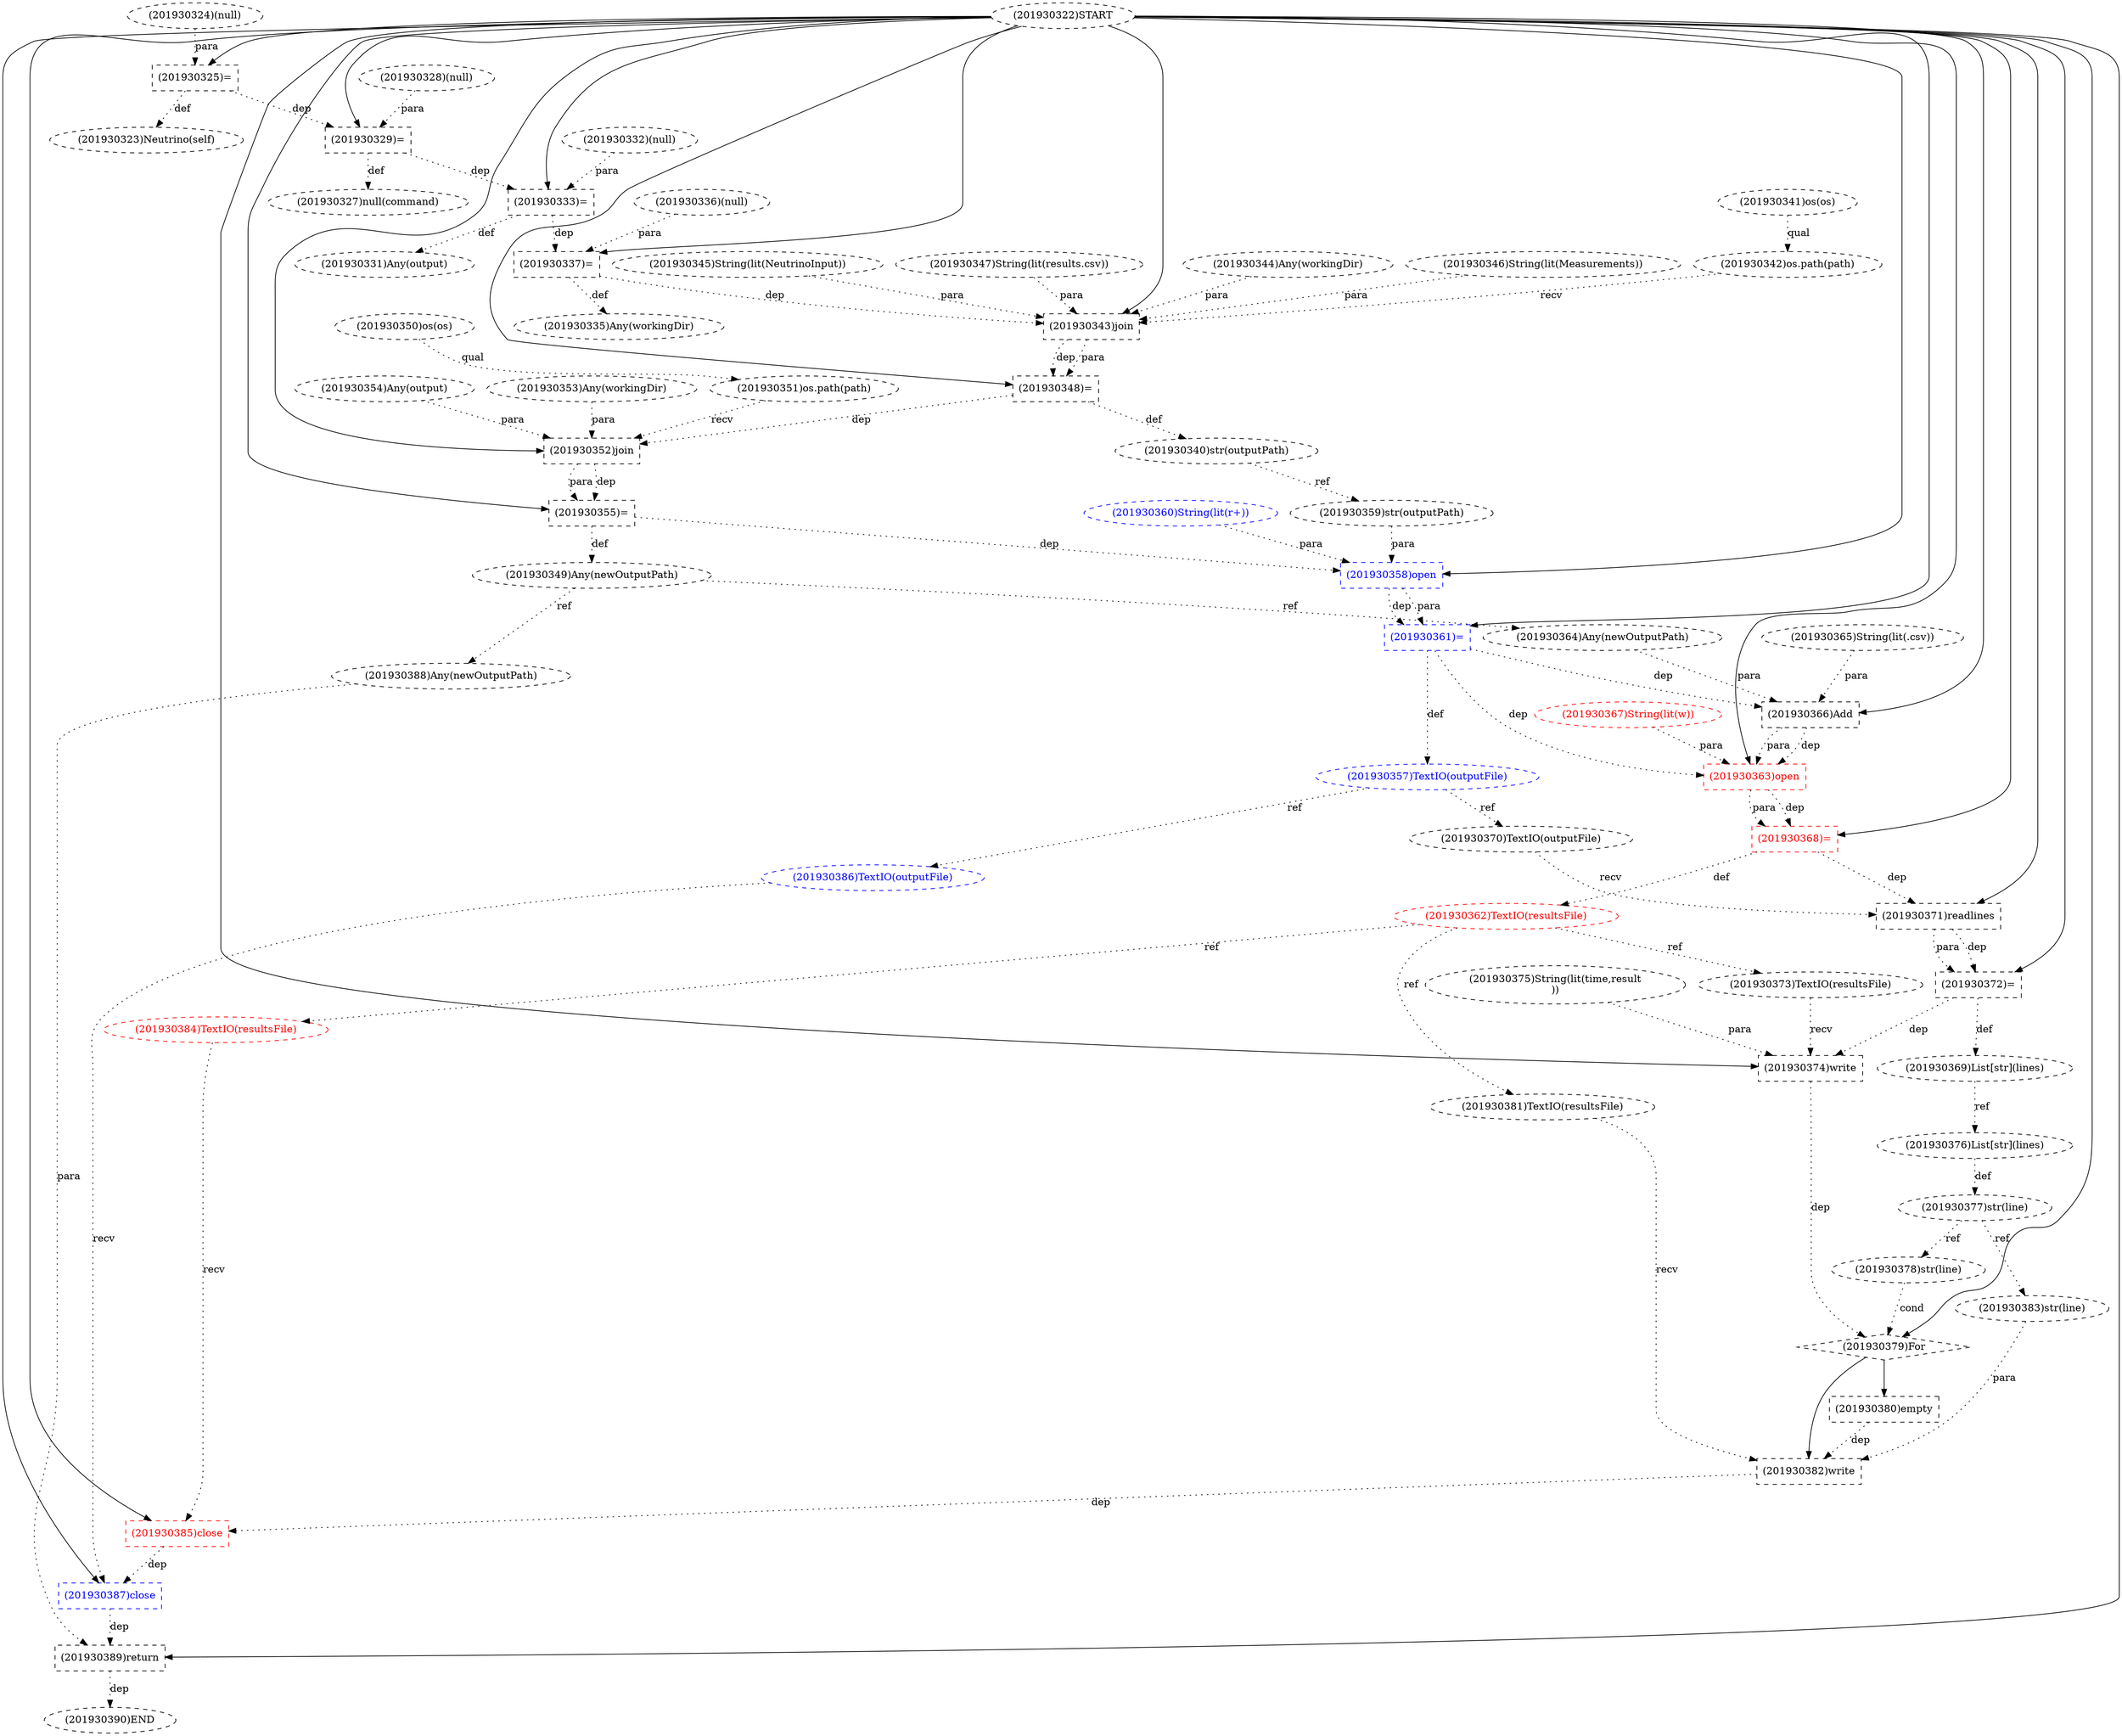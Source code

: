 digraph G {
1 [label="(201930349)Any(newOutputPath)" shape=ellipse style=dashed]
2 [label="(201930335)Any(workingDir)" shape=ellipse style=dashed]
3 [label="(201930365)String(lit(.csv))" shape=ellipse style=dashed]
4 [label="(201930345)String(lit(NeutrinoInput))" shape=ellipse style=dashed]
5 [label="(201930385)close" shape=box style=dashed color=red fontcolor=red]
6 [label="(201930367)String(lit(w))" shape=ellipse style=dashed color=red fontcolor=red]
7 [label="(201930324)(null)" shape=ellipse style=dashed]
8 [label="(201930360)String(lit(r+))" shape=ellipse style=dashed color=blue fontcolor=blue]
9 [label="(201930351)os.path(path)" shape=ellipse style=dashed]
10 [label="(201930340)str(outputPath)" shape=ellipse style=dashed]
11 [label="(201930347)String(lit(results.csv))" shape=ellipse style=dashed]
12 [label="(201930381)TextIO(resultsFile)" shape=ellipse style=dashed]
13 [label="(201930332)(null)" shape=ellipse style=dashed]
14 [label="(201930344)Any(workingDir)" shape=ellipse style=dashed]
15 [label="(201930366)Add" shape=box style=dashed]
16 [label="(201930374)write" shape=box style=dashed]
17 [label="(201930348)=" shape=box style=dashed]
18 [label="(201930389)return" shape=box style=dashed]
19 [label="(201930373)TextIO(resultsFile)" shape=ellipse style=dashed]
20 [label="(201930375)String(lit(time,result
))" shape=ellipse style=dashed]
21 [label="(201930377)str(line)" shape=ellipse style=dashed]
22 [label="(201930390)END" style=dashed]
23 [label="(201930362)TextIO(resultsFile)" shape=ellipse style=dashed color=red fontcolor=red]
24 [label="(201930376)List[str](lines)" shape=ellipse style=dashed]
25 [label="(201930337)=" shape=box style=dashed]
26 [label="(201930370)TextIO(outputFile)" shape=ellipse style=dashed]
27 [label="(201930346)String(lit(Measurements))" shape=ellipse style=dashed]
28 [label="(201930383)str(line)" shape=ellipse style=dashed]
29 [label="(201930359)str(outputPath)" shape=ellipse style=dashed]
30 [label="(201930328)(null)" shape=ellipse style=dashed]
31 [label="(201930331)Any(output)" shape=ellipse style=dashed]
32 [label="(201930343)join" shape=box style=dashed]
33 [label="(201930384)TextIO(resultsFile)" shape=ellipse style=dashed color=red fontcolor=red]
34 [label="(201930350)os(os)" shape=ellipse style=dashed]
35 [label="(201930355)=" shape=box style=dashed]
36 [label="(201930388)Any(newOutputPath)" shape=ellipse style=dashed]
37 [label="(201930342)os.path(path)" shape=ellipse style=dashed]
38 [label="(201930341)os(os)" shape=ellipse style=dashed]
39 [label="(201930358)open" shape=box style=dashed color=blue fontcolor=blue]
40 [label="(201930371)readlines" shape=box style=dashed]
41 [label="(201930380)empty" shape=box style=dashed]
42 [label="(201930387)close" shape=box style=dashed color=blue fontcolor=blue]
43 [label="(201930323)Neutrino(self)" shape=ellipse style=dashed]
44 [label="(201930327)null(command)" shape=ellipse style=dashed]
45 [label="(201930329)=" shape=box style=dashed]
46 [label="(201930379)For" shape=diamond style=dashed]
47 [label="(201930322)START" style=dashed]
48 [label="(201930352)join" shape=box style=dashed]
49 [label="(201930386)TextIO(outputFile)" shape=ellipse style=dashed color=blue fontcolor=blue]
50 [label="(201930354)Any(output)" shape=ellipse style=dashed]
51 [label="(201930357)TextIO(outputFile)" shape=ellipse style=dashed color=blue fontcolor=blue]
52 [label="(201930372)=" shape=box style=dashed]
53 [label="(201930364)Any(newOutputPath)" shape=ellipse style=dashed]
54 [label="(201930369)List[str](lines)" shape=ellipse style=dashed]
55 [label="(201930336)(null)" shape=ellipse style=dashed]
56 [label="(201930382)write" shape=box style=dashed]
57 [label="(201930361)=" shape=box style=dashed color=blue fontcolor=blue]
58 [label="(201930363)open" shape=box style=dashed color=red fontcolor=red]
59 [label="(201930368)=" shape=box style=dashed color=red fontcolor=red]
60 [label="(201930378)str(line)" shape=ellipse style=dashed]
61 [label="(201930325)=" shape=box style=dashed]
62 [label="(201930353)Any(workingDir)" shape=ellipse style=dashed]
63 [label="(201930333)=" shape=box style=dashed]
35 -> 1 [label="def" style=dotted];
25 -> 2 [label="def" style=dotted];
47 -> 5 [label="" style=solid];
33 -> 5 [label="recv" style=dotted];
56 -> 5 [label="dep" style=dotted];
34 -> 9 [label="qual" style=dotted];
17 -> 10 [label="def" style=dotted];
23 -> 12 [label="ref" style=dotted];
47 -> 15 [label="" style=solid];
53 -> 15 [label="para" style=dotted];
3 -> 15 [label="para" style=dotted];
57 -> 15 [label="dep" style=dotted];
47 -> 16 [label="" style=solid];
19 -> 16 [label="recv" style=dotted];
20 -> 16 [label="para" style=dotted];
52 -> 16 [label="dep" style=dotted];
47 -> 17 [label="" style=solid];
32 -> 17 [label="dep" style=dotted];
32 -> 17 [label="para" style=dotted];
47 -> 18 [label="" style=solid];
36 -> 18 [label="para" style=dotted];
42 -> 18 [label="dep" style=dotted];
23 -> 19 [label="ref" style=dotted];
24 -> 21 [label="def" style=dotted];
18 -> 22 [label="dep" style=dotted];
59 -> 23 [label="def" style=dotted];
54 -> 24 [label="ref" style=dotted];
47 -> 25 [label="" style=solid];
55 -> 25 [label="para" style=dotted];
63 -> 25 [label="dep" style=dotted];
51 -> 26 [label="ref" style=dotted];
21 -> 28 [label="ref" style=dotted];
10 -> 29 [label="ref" style=dotted];
63 -> 31 [label="def" style=dotted];
47 -> 32 [label="" style=solid];
37 -> 32 [label="recv" style=dotted];
14 -> 32 [label="para" style=dotted];
4 -> 32 [label="para" style=dotted];
27 -> 32 [label="para" style=dotted];
11 -> 32 [label="para" style=dotted];
25 -> 32 [label="dep" style=dotted];
23 -> 33 [label="ref" style=dotted];
47 -> 35 [label="" style=solid];
48 -> 35 [label="dep" style=dotted];
48 -> 35 [label="para" style=dotted];
1 -> 36 [label="ref" style=dotted];
38 -> 37 [label="qual" style=dotted];
47 -> 39 [label="" style=solid];
29 -> 39 [label="para" style=dotted];
8 -> 39 [label="para" style=dotted];
35 -> 39 [label="dep" style=dotted];
47 -> 40 [label="" style=solid];
26 -> 40 [label="recv" style=dotted];
59 -> 40 [label="dep" style=dotted];
46 -> 41 [label="" style=solid];
47 -> 42 [label="" style=solid];
49 -> 42 [label="recv" style=dotted];
5 -> 42 [label="dep" style=dotted];
61 -> 43 [label="def" style=dotted];
45 -> 44 [label="def" style=dotted];
47 -> 45 [label="" style=solid];
30 -> 45 [label="para" style=dotted];
61 -> 45 [label="dep" style=dotted];
47 -> 46 [label="" style=solid];
60 -> 46 [label="cond" style=dotted];
16 -> 46 [label="dep" style=dotted];
47 -> 48 [label="" style=solid];
9 -> 48 [label="recv" style=dotted];
62 -> 48 [label="para" style=dotted];
50 -> 48 [label="para" style=dotted];
17 -> 48 [label="dep" style=dotted];
51 -> 49 [label="ref" style=dotted];
57 -> 51 [label="def" style=dotted];
47 -> 52 [label="" style=solid];
40 -> 52 [label="dep" style=dotted];
40 -> 52 [label="para" style=dotted];
1 -> 53 [label="ref" style=dotted];
52 -> 54 [label="def" style=dotted];
46 -> 56 [label="" style=solid];
12 -> 56 [label="recv" style=dotted];
28 -> 56 [label="para" style=dotted];
41 -> 56 [label="dep" style=dotted];
47 -> 57 [label="" style=solid];
39 -> 57 [label="dep" style=dotted];
39 -> 57 [label="para" style=dotted];
47 -> 58 [label="" style=solid];
15 -> 58 [label="dep" style=dotted];
15 -> 58 [label="para" style=dotted];
6 -> 58 [label="para" style=dotted];
57 -> 58 [label="dep" style=dotted];
47 -> 59 [label="" style=solid];
58 -> 59 [label="dep" style=dotted];
58 -> 59 [label="para" style=dotted];
21 -> 60 [label="ref" style=dotted];
47 -> 61 [label="" style=solid];
7 -> 61 [label="para" style=dotted];
47 -> 63 [label="" style=solid];
13 -> 63 [label="para" style=dotted];
45 -> 63 [label="dep" style=dotted];
}